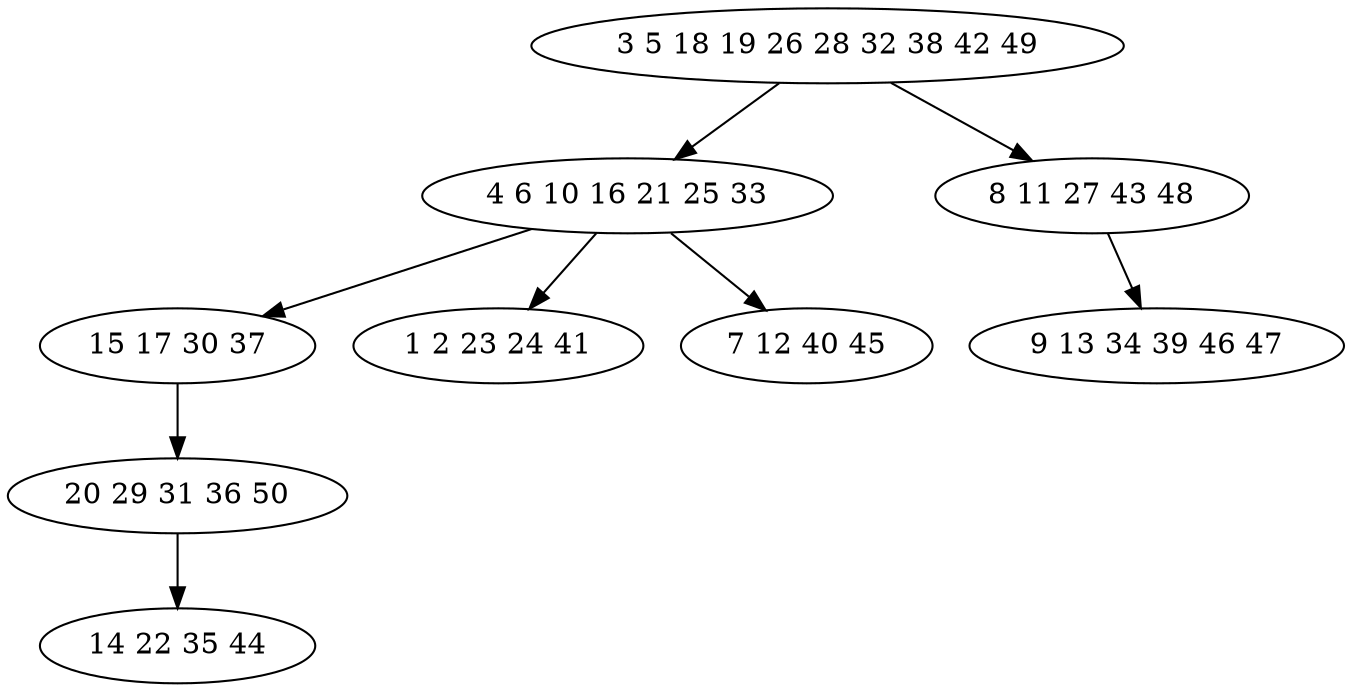 digraph true_tree {
	"0" -> "1"
	"1" -> "2"
	"1" -> "3"
	"1" -> "4"
	"0" -> "5"
	"2" -> "6"
	"6" -> "7"
	"5" -> "8"
	"0" [label="3 5 18 19 26 28 32 38 42 49"];
	"1" [label="4 6 10 16 21 25 33"];
	"2" [label="15 17 30 37"];
	"3" [label="1 2 23 24 41"];
	"4" [label="7 12 40 45"];
	"5" [label="8 11 27 43 48"];
	"6" [label="20 29 31 36 50"];
	"7" [label="14 22 35 44"];
	"8" [label="9 13 34 39 46 47"];
}
